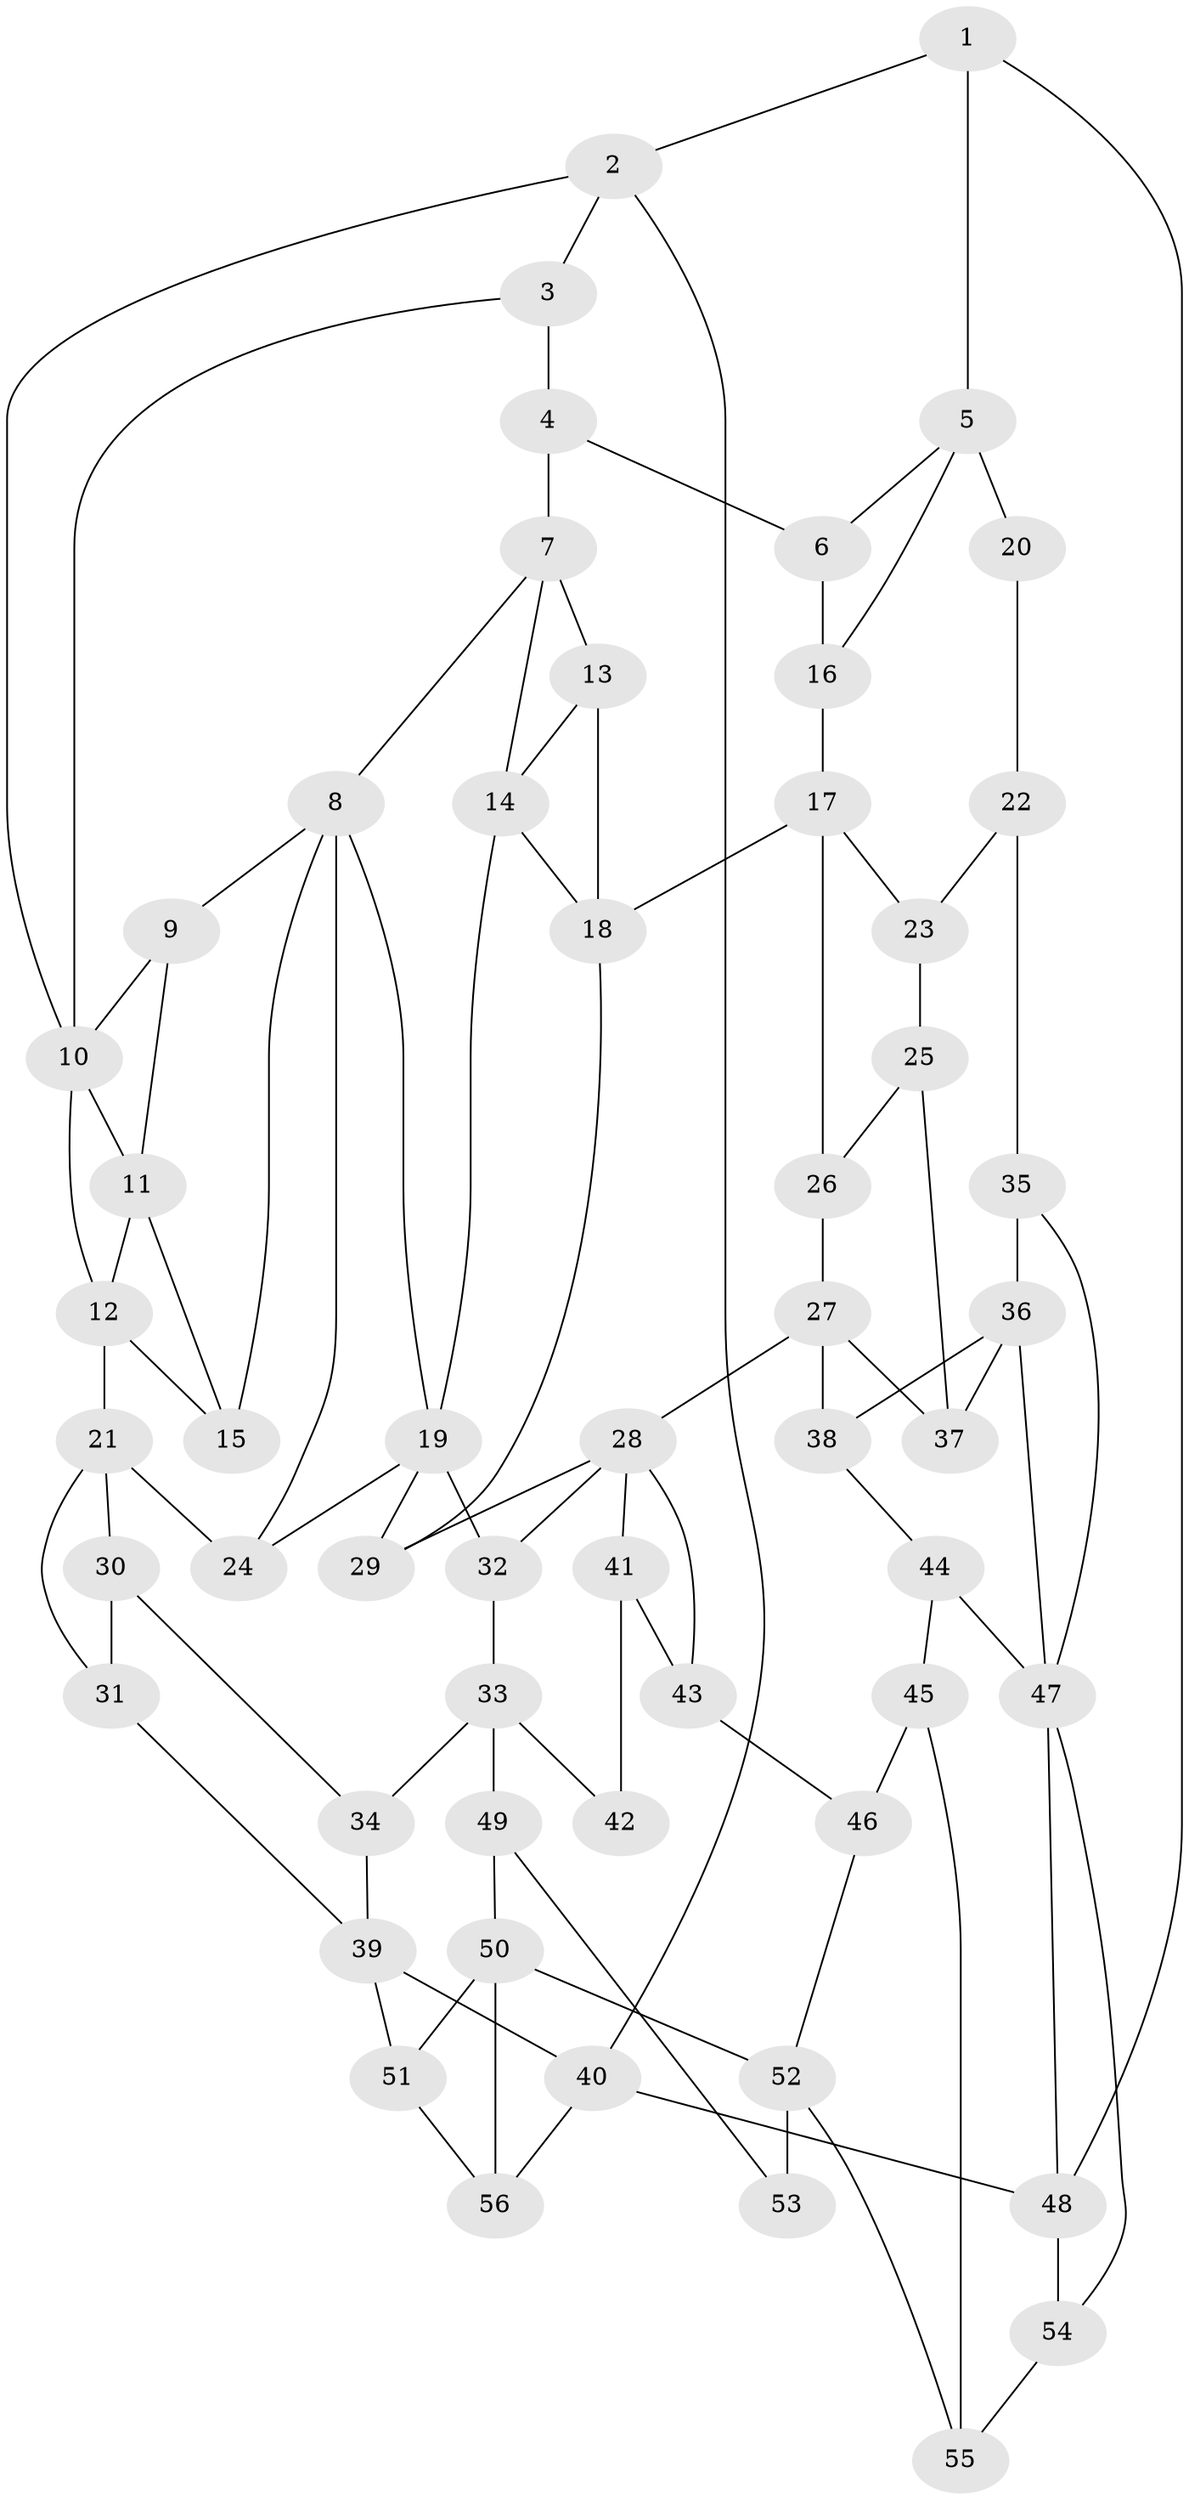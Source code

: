 // original degree distribution, {3: 0.017857142857142856, 6: 0.24107142857142858, 4: 0.25892857142857145, 5: 0.48214285714285715}
// Generated by graph-tools (version 1.1) at 2025/38/03/09/25 02:38:25]
// undirected, 56 vertices, 96 edges
graph export_dot {
graph [start="1"]
  node [color=gray90,style=filled];
  1;
  2;
  3;
  4;
  5;
  6;
  7;
  8;
  9;
  10;
  11;
  12;
  13;
  14;
  15;
  16;
  17;
  18;
  19;
  20;
  21;
  22;
  23;
  24;
  25;
  26;
  27;
  28;
  29;
  30;
  31;
  32;
  33;
  34;
  35;
  36;
  37;
  38;
  39;
  40;
  41;
  42;
  43;
  44;
  45;
  46;
  47;
  48;
  49;
  50;
  51;
  52;
  53;
  54;
  55;
  56;
  1 -- 2 [weight=1.0];
  1 -- 5 [weight=2.0];
  1 -- 48 [weight=1.0];
  2 -- 3 [weight=1.0];
  2 -- 10 [weight=1.0];
  2 -- 40 [weight=1.0];
  3 -- 4 [weight=1.0];
  3 -- 10 [weight=1.0];
  4 -- 6 [weight=1.0];
  4 -- 7 [weight=2.0];
  5 -- 6 [weight=1.0];
  5 -- 16 [weight=1.0];
  5 -- 20 [weight=2.0];
  6 -- 16 [weight=1.0];
  7 -- 8 [weight=1.0];
  7 -- 13 [weight=1.0];
  7 -- 14 [weight=1.0];
  8 -- 9 [weight=1.0];
  8 -- 15 [weight=1.0];
  8 -- 19 [weight=1.0];
  8 -- 24 [weight=1.0];
  9 -- 10 [weight=1.0];
  9 -- 11 [weight=1.0];
  10 -- 11 [weight=2.0];
  10 -- 12 [weight=1.0];
  11 -- 12 [weight=2.0];
  11 -- 15 [weight=1.0];
  12 -- 15 [weight=1.0];
  12 -- 21 [weight=2.0];
  13 -- 14 [weight=1.0];
  13 -- 18 [weight=1.0];
  14 -- 18 [weight=1.0];
  14 -- 19 [weight=1.0];
  16 -- 17 [weight=2.0];
  17 -- 18 [weight=2.0];
  17 -- 23 [weight=1.0];
  17 -- 26 [weight=1.0];
  18 -- 29 [weight=1.0];
  19 -- 24 [weight=1.0];
  19 -- 29 [weight=1.0];
  19 -- 32 [weight=2.0];
  20 -- 22 [weight=1.0];
  21 -- 24 [weight=1.0];
  21 -- 30 [weight=1.0];
  21 -- 31 [weight=1.0];
  22 -- 23 [weight=1.0];
  22 -- 35 [weight=1.0];
  23 -- 25 [weight=1.0];
  25 -- 26 [weight=1.0];
  25 -- 37 [weight=1.0];
  26 -- 27 [weight=1.0];
  27 -- 28 [weight=2.0];
  27 -- 37 [weight=1.0];
  27 -- 38 [weight=2.0];
  28 -- 29 [weight=1.0];
  28 -- 32 [weight=1.0];
  28 -- 41 [weight=1.0];
  28 -- 43 [weight=1.0];
  30 -- 31 [weight=1.0];
  30 -- 34 [weight=1.0];
  31 -- 39 [weight=1.0];
  32 -- 33 [weight=1.0];
  33 -- 34 [weight=1.0];
  33 -- 42 [weight=2.0];
  33 -- 49 [weight=2.0];
  34 -- 39 [weight=1.0];
  35 -- 36 [weight=1.0];
  35 -- 47 [weight=1.0];
  36 -- 37 [weight=1.0];
  36 -- 38 [weight=1.0];
  36 -- 47 [weight=1.0];
  38 -- 44 [weight=1.0];
  39 -- 40 [weight=1.0];
  39 -- 51 [weight=1.0];
  40 -- 48 [weight=1.0];
  40 -- 56 [weight=1.0];
  41 -- 42 [weight=1.0];
  41 -- 43 [weight=1.0];
  43 -- 46 [weight=1.0];
  44 -- 45 [weight=1.0];
  44 -- 47 [weight=2.0];
  45 -- 46 [weight=1.0];
  45 -- 55 [weight=1.0];
  46 -- 52 [weight=1.0];
  47 -- 48 [weight=1.0];
  47 -- 54 [weight=1.0];
  48 -- 54 [weight=1.0];
  49 -- 50 [weight=1.0];
  49 -- 53 [weight=1.0];
  50 -- 51 [weight=1.0];
  50 -- 52 [weight=2.0];
  50 -- 56 [weight=1.0];
  51 -- 56 [weight=1.0];
  52 -- 53 [weight=2.0];
  52 -- 55 [weight=1.0];
  54 -- 55 [weight=1.0];
}
